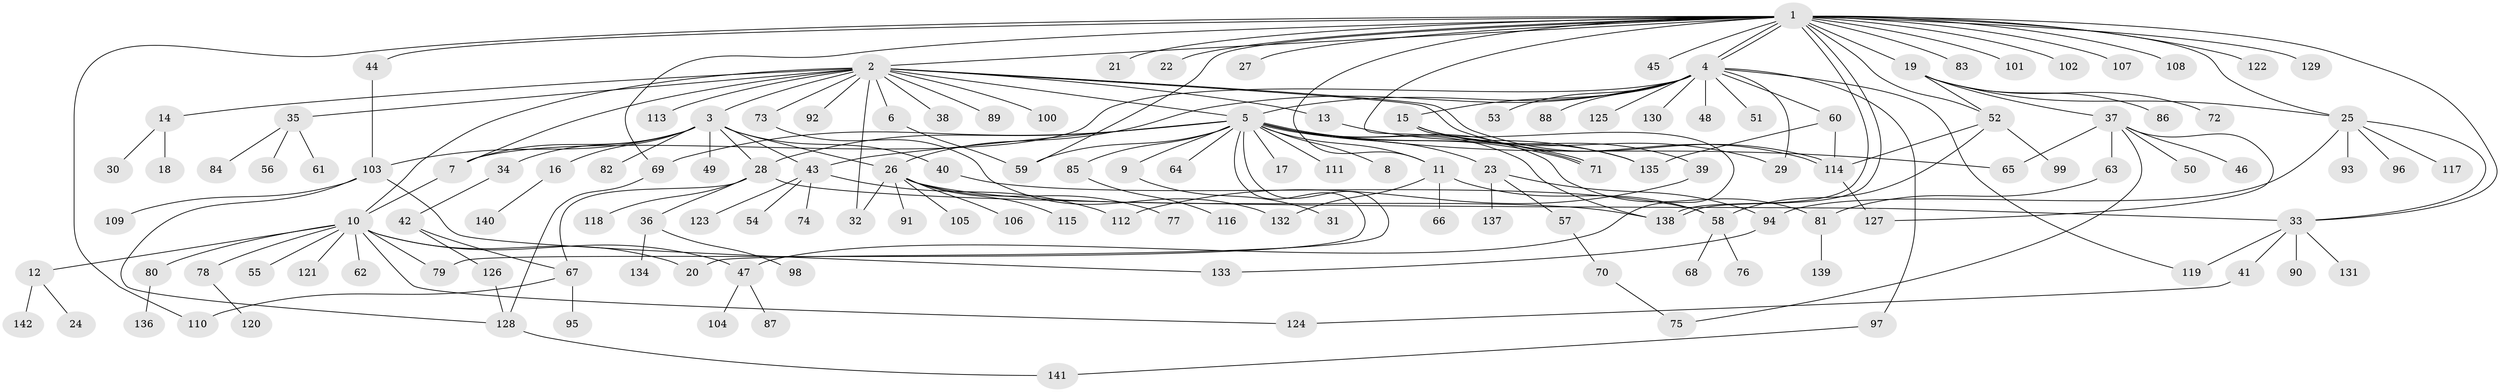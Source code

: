 // coarse degree distribution, {26: 0.008928571428571428, 18: 0.008928571428571428, 11: 0.026785714285714284, 17: 0.008928571428571428, 20: 0.008928571428571428, 2: 0.19642857142857142, 4: 0.03571428571428571, 1: 0.5535714285714286, 8: 0.017857142857142856, 5: 0.03571428571428571, 6: 0.008928571428571428, 3: 0.08035714285714286, 7: 0.008928571428571428}
// Generated by graph-tools (version 1.1) at 2025/41/03/06/25 10:41:48]
// undirected, 142 vertices, 190 edges
graph export_dot {
graph [start="1"]
  node [color=gray90,style=filled];
  1;
  2;
  3;
  4;
  5;
  6;
  7;
  8;
  9;
  10;
  11;
  12;
  13;
  14;
  15;
  16;
  17;
  18;
  19;
  20;
  21;
  22;
  23;
  24;
  25;
  26;
  27;
  28;
  29;
  30;
  31;
  32;
  33;
  34;
  35;
  36;
  37;
  38;
  39;
  40;
  41;
  42;
  43;
  44;
  45;
  46;
  47;
  48;
  49;
  50;
  51;
  52;
  53;
  54;
  55;
  56;
  57;
  58;
  59;
  60;
  61;
  62;
  63;
  64;
  65;
  66;
  67;
  68;
  69;
  70;
  71;
  72;
  73;
  74;
  75;
  76;
  77;
  78;
  79;
  80;
  81;
  82;
  83;
  84;
  85;
  86;
  87;
  88;
  89;
  90;
  91;
  92;
  93;
  94;
  95;
  96;
  97;
  98;
  99;
  100;
  101;
  102;
  103;
  104;
  105;
  106;
  107;
  108;
  109;
  110;
  111;
  112;
  113;
  114;
  115;
  116;
  117;
  118;
  119;
  120;
  121;
  122;
  123;
  124;
  125;
  126;
  127;
  128;
  129;
  130;
  131;
  132;
  133;
  134;
  135;
  136;
  137;
  138;
  139;
  140;
  141;
  142;
  1 -- 2;
  1 -- 4;
  1 -- 4;
  1 -- 11;
  1 -- 19;
  1 -- 21;
  1 -- 22;
  1 -- 25;
  1 -- 27;
  1 -- 33;
  1 -- 44;
  1 -- 45;
  1 -- 52;
  1 -- 59;
  1 -- 69;
  1 -- 71;
  1 -- 83;
  1 -- 101;
  1 -- 102;
  1 -- 107;
  1 -- 108;
  1 -- 110;
  1 -- 122;
  1 -- 129;
  1 -- 138;
  1 -- 138;
  2 -- 3;
  2 -- 5;
  2 -- 6;
  2 -- 7;
  2 -- 10;
  2 -- 13;
  2 -- 14;
  2 -- 32;
  2 -- 35;
  2 -- 38;
  2 -- 73;
  2 -- 89;
  2 -- 92;
  2 -- 100;
  2 -- 113;
  2 -- 114;
  2 -- 114;
  3 -- 7;
  3 -- 16;
  3 -- 26;
  3 -- 28;
  3 -- 34;
  3 -- 40;
  3 -- 43;
  3 -- 49;
  3 -- 82;
  3 -- 103;
  4 -- 5;
  4 -- 7;
  4 -- 15;
  4 -- 26;
  4 -- 29;
  4 -- 48;
  4 -- 51;
  4 -- 53;
  4 -- 60;
  4 -- 88;
  4 -- 97;
  4 -- 119;
  4 -- 125;
  4 -- 130;
  5 -- 8;
  5 -- 9;
  5 -- 11;
  5 -- 17;
  5 -- 20;
  5 -- 23;
  5 -- 28;
  5 -- 43;
  5 -- 59;
  5 -- 64;
  5 -- 65;
  5 -- 69;
  5 -- 71;
  5 -- 71;
  5 -- 79;
  5 -- 81;
  5 -- 85;
  5 -- 111;
  5 -- 138;
  6 -- 59;
  7 -- 10;
  9 -- 31;
  10 -- 12;
  10 -- 20;
  10 -- 47;
  10 -- 55;
  10 -- 62;
  10 -- 78;
  10 -- 79;
  10 -- 80;
  10 -- 121;
  10 -- 124;
  11 -- 58;
  11 -- 66;
  11 -- 132;
  12 -- 24;
  12 -- 142;
  13 -- 135;
  14 -- 18;
  14 -- 30;
  15 -- 29;
  15 -- 39;
  15 -- 47;
  15 -- 135;
  16 -- 140;
  19 -- 25;
  19 -- 37;
  19 -- 52;
  19 -- 72;
  19 -- 86;
  23 -- 57;
  23 -- 94;
  23 -- 137;
  25 -- 33;
  25 -- 93;
  25 -- 94;
  25 -- 96;
  25 -- 117;
  26 -- 32;
  26 -- 77;
  26 -- 91;
  26 -- 105;
  26 -- 106;
  26 -- 115;
  26 -- 138;
  28 -- 33;
  28 -- 36;
  28 -- 67;
  28 -- 118;
  33 -- 41;
  33 -- 90;
  33 -- 119;
  33 -- 131;
  34 -- 42;
  35 -- 56;
  35 -- 61;
  35 -- 84;
  36 -- 98;
  36 -- 134;
  37 -- 46;
  37 -- 50;
  37 -- 63;
  37 -- 65;
  37 -- 75;
  37 -- 127;
  39 -- 112;
  40 -- 58;
  41 -- 124;
  42 -- 67;
  42 -- 126;
  43 -- 54;
  43 -- 74;
  43 -- 112;
  43 -- 123;
  44 -- 103;
  47 -- 87;
  47 -- 104;
  52 -- 58;
  52 -- 99;
  52 -- 114;
  57 -- 70;
  58 -- 68;
  58 -- 76;
  60 -- 114;
  60 -- 135;
  63 -- 81;
  67 -- 95;
  67 -- 110;
  69 -- 128;
  70 -- 75;
  73 -- 132;
  78 -- 120;
  80 -- 136;
  81 -- 139;
  85 -- 116;
  94 -- 133;
  97 -- 141;
  103 -- 109;
  103 -- 128;
  103 -- 133;
  114 -- 127;
  126 -- 128;
  128 -- 141;
}
